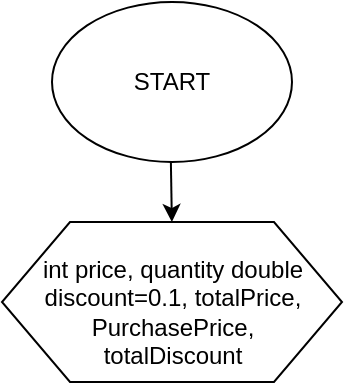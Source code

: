 <mxfile version="22.0.2" type="github">
  <diagram name="Page-1" id="8tb6WAdwUD31bO8YjreJ">
    <mxGraphModel dx="882" dy="516" grid="1" gridSize="10" guides="1" tooltips="1" connect="1" arrows="1" fold="1" page="1" pageScale="1" pageWidth="850" pageHeight="1100" math="0" shadow="0">
      <root>
        <mxCell id="0" />
        <mxCell id="1" parent="0" />
        <mxCell id="DLkmbHRJAUTFRunjDZ1j-1" value="START" style="ellipse;whiteSpace=wrap;html=1;" vertex="1" parent="1">
          <mxGeometry x="330" y="10" width="120" height="80" as="geometry" />
        </mxCell>
        <mxCell id="DLkmbHRJAUTFRunjDZ1j-2" value="" style="verticalLabelPosition=bottom;verticalAlign=top;html=1;shape=hexagon;perimeter=hexagonPerimeter2;arcSize=6;size=0.2;" vertex="1" parent="1">
          <mxGeometry x="305" y="120" width="170" height="80" as="geometry" />
        </mxCell>
        <mxCell id="DLkmbHRJAUTFRunjDZ1j-3" value="" style="endArrow=classic;html=1;rounded=0;" edge="1" parent="1">
          <mxGeometry width="50" height="50" relative="1" as="geometry">
            <mxPoint x="389.44" y="90" as="sourcePoint" />
            <mxPoint x="389.94" y="120" as="targetPoint" />
          </mxGeometry>
        </mxCell>
        <mxCell id="DLkmbHRJAUTFRunjDZ1j-4" value="int price, quantity double discount=0.1, totalPrice, PurchasePrice, totalDiscount" style="text;strokeColor=none;align=center;fillColor=none;html=1;verticalAlign=middle;whiteSpace=wrap;rounded=0;" vertex="1" parent="1">
          <mxGeometry x="317.5" y="150" width="145" height="30" as="geometry" />
        </mxCell>
      </root>
    </mxGraphModel>
  </diagram>
</mxfile>
